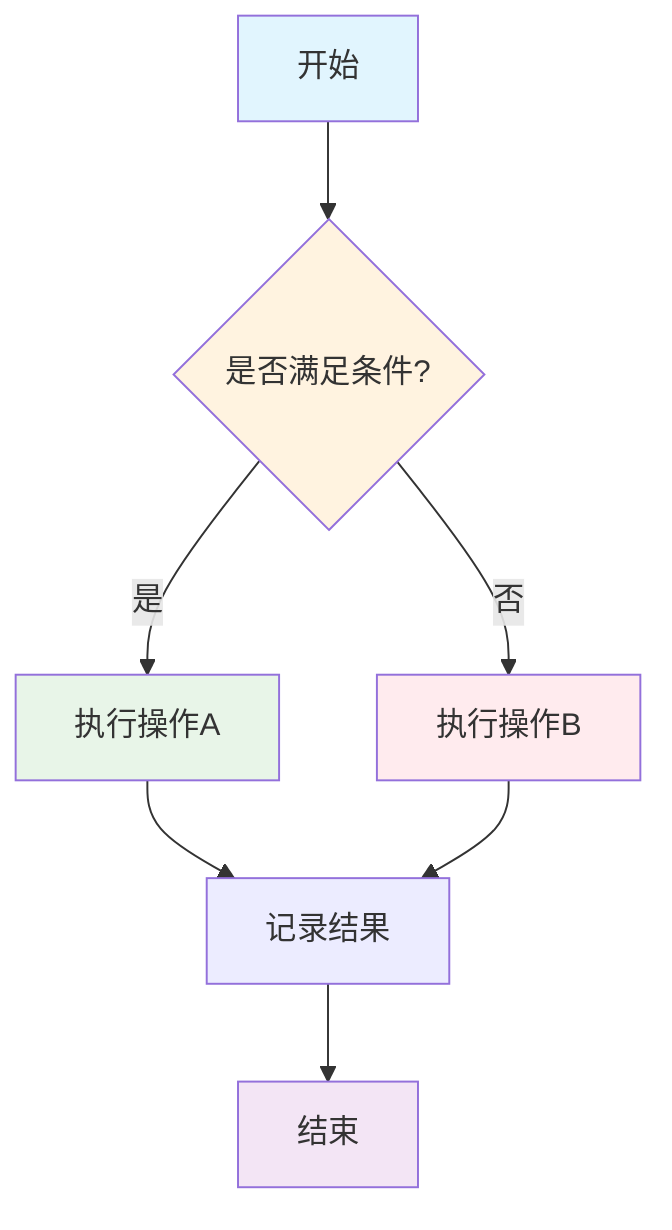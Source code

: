 flowchart TD
    A[开始] --> B{是否满足条件?}
    B -->|是| C[执行操作A]
    B -->|否| D[执行操作B]
    C --> E[记录结果]
    D --> E
    E --> F[结束]
    
    style A fill:#e1f5fe
    style F fill:#f3e5f5
    style B fill:#fff3e0
    style C fill:#e8f5e8
    style D fill:#ffebee
